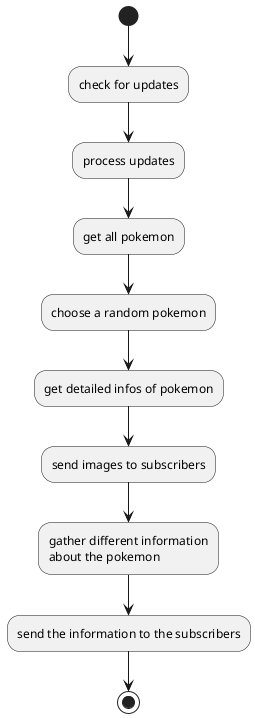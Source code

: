 @startuml
(*) --> check for updates
--> process updates
--> get all pokemon
--> choose a random pokemon
--> get detailed infos of pokemon
--> send images to subscribers
--> "gather different information
about the pokemon"
--> send the information to the subscribers
--> (*)
@enduml